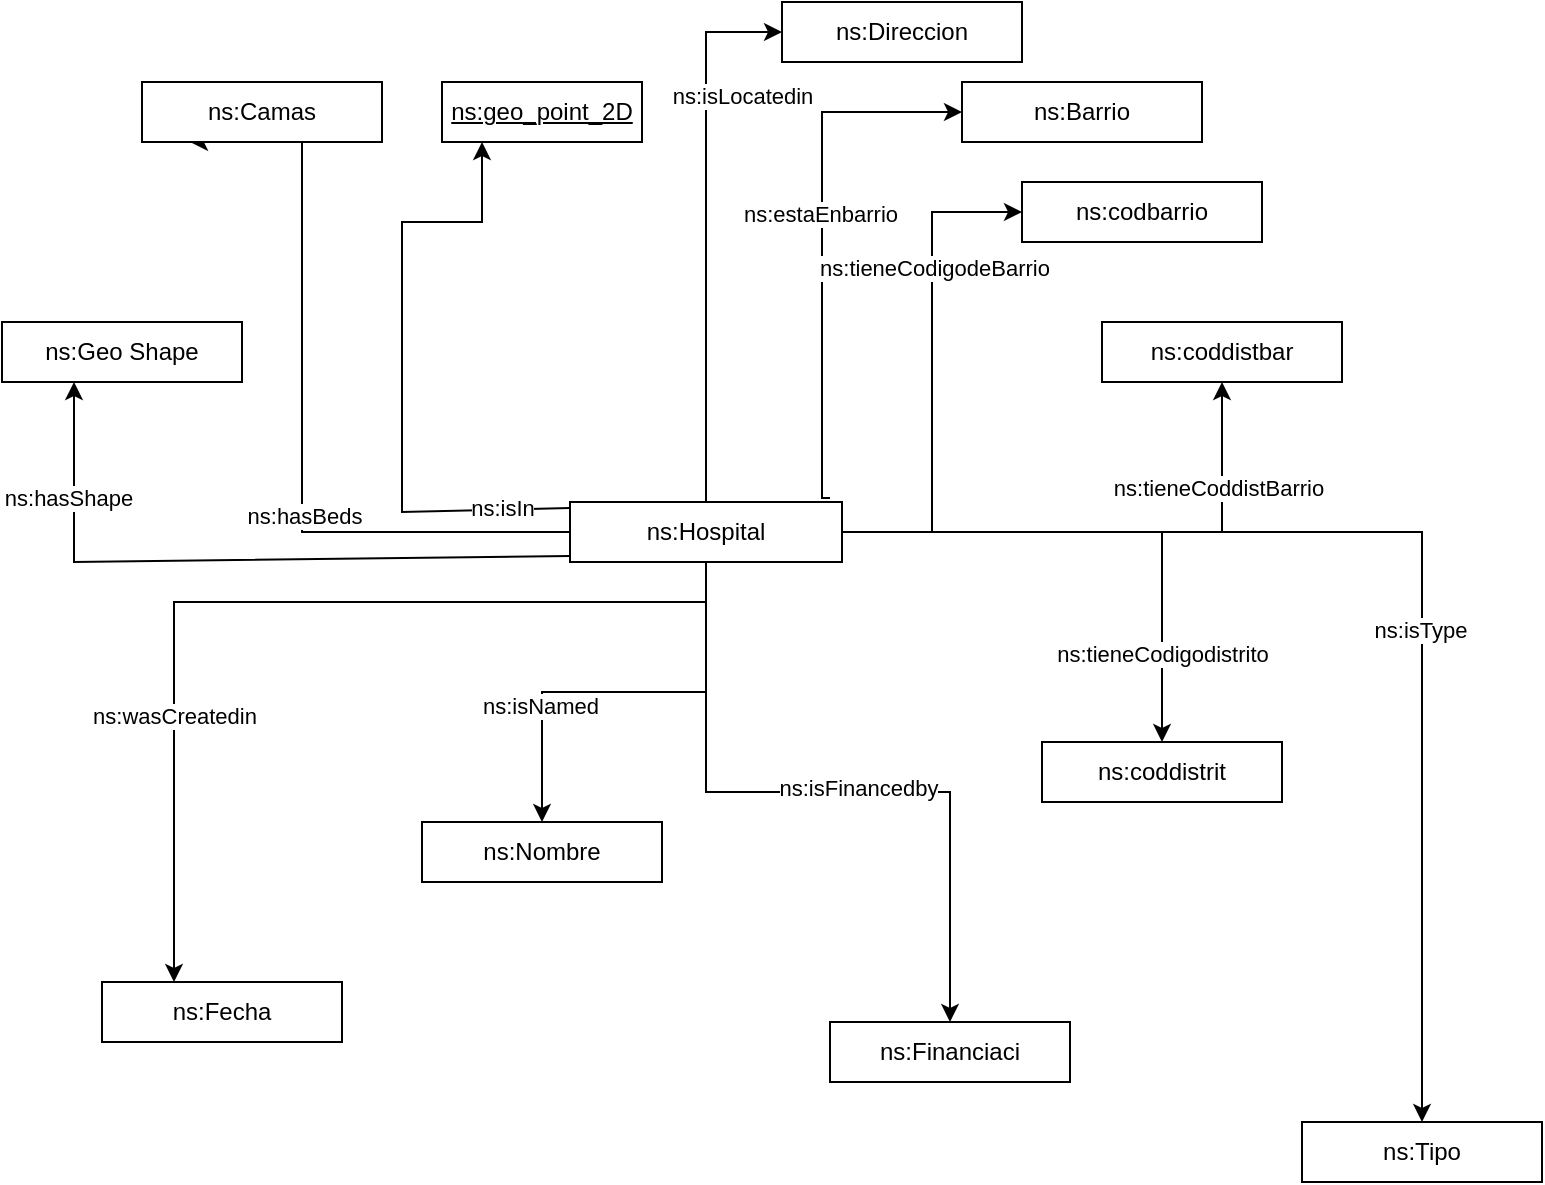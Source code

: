 <mxfile version="28.2.8">
  <diagram name="Página-1" id="LxHPrjsi4weZTPBW41_R">
    <mxGraphModel grid="1" page="1" gridSize="10" guides="1" tooltips="1" connect="1" arrows="1" fold="1" pageScale="1" pageWidth="827" pageHeight="1169" math="0" shadow="0">
      <root>
        <mxCell id="0" />
        <mxCell id="1" parent="0" />
        <mxCell id="1wvfOKXJ9gTziZtW2AEn-4" style="edgeStyle=orthogonalEdgeStyle;rounded=0;orthogonalLoop=1;jettySize=auto;html=1;entryX=0.2;entryY=1;entryDx=0;entryDy=0;" edge="1" parent="1" source="1wvfOKXJ9gTziZtW2AEn-2" target="1wvfOKXJ9gTziZtW2AEn-3">
          <mxGeometry relative="1" as="geometry">
            <Array as="points">
              <mxPoint x="200" y="295" />
              <mxPoint x="200" y="150" />
            </Array>
          </mxGeometry>
        </mxCell>
        <mxCell id="1wvfOKXJ9gTziZtW2AEn-5" value="ns:isIn" style="edgeLabel;html=1;align=center;verticalAlign=middle;resizable=0;points=[];" vertex="1" connectable="0" parent="1wvfOKXJ9gTziZtW2AEn-4">
          <mxGeometry x="-0.78" y="-1" relative="1" as="geometry">
            <mxPoint as="offset" />
          </mxGeometry>
        </mxCell>
        <mxCell id="1wvfOKXJ9gTziZtW2AEn-11" style="edgeStyle=orthogonalEdgeStyle;rounded=0;orthogonalLoop=1;jettySize=auto;html=1;" edge="1" parent="1" source="1wvfOKXJ9gTziZtW2AEn-2" target="1wvfOKXJ9gTziZtW2AEn-10">
          <mxGeometry relative="1" as="geometry" />
        </mxCell>
        <mxCell id="1wvfOKXJ9gTziZtW2AEn-12" value="ns:isFinancedby" style="edgeLabel;html=1;align=center;verticalAlign=middle;resizable=0;points=[];" vertex="1" connectable="0" parent="1wvfOKXJ9gTziZtW2AEn-11">
          <mxGeometry x="0.085" y="2" relative="1" as="geometry">
            <mxPoint as="offset" />
          </mxGeometry>
        </mxCell>
        <mxCell id="c-lRowIocn__MEwOGbcA-4" style="edgeStyle=orthogonalEdgeStyle;rounded=0;orthogonalLoop=1;jettySize=auto;html=1;" edge="1" parent="1" source="1wvfOKXJ9gTziZtW2AEn-2" target="c-lRowIocn__MEwOGbcA-5">
          <mxGeometry relative="1" as="geometry">
            <mxPoint x="260" y="340" as="targetPoint" />
          </mxGeometry>
        </mxCell>
        <mxCell id="c-lRowIocn__MEwOGbcA-6" value="ns:isNamed" style="edgeLabel;html=1;align=center;verticalAlign=middle;resizable=0;points=[];" connectable="0" vertex="1" parent="c-lRowIocn__MEwOGbcA-4">
          <mxGeometry x="0.446" y="-1" relative="1" as="geometry">
            <mxPoint as="offset" />
          </mxGeometry>
        </mxCell>
        <mxCell id="c-lRowIocn__MEwOGbcA-7" style="edgeStyle=orthogonalEdgeStyle;rounded=0;orthogonalLoop=1;jettySize=auto;html=1;entryX=0.5;entryY=0;entryDx=0;entryDy=0;" edge="1" parent="1" source="1wvfOKXJ9gTziZtW2AEn-2" target="c-lRowIocn__MEwOGbcA-1">
          <mxGeometry relative="1" as="geometry" />
        </mxCell>
        <mxCell id="c-lRowIocn__MEwOGbcA-8" value="ns:isType" style="edgeLabel;html=1;align=center;verticalAlign=middle;resizable=0;points=[];" connectable="0" vertex="1" parent="c-lRowIocn__MEwOGbcA-7">
          <mxGeometry x="0.158" y="-1" relative="1" as="geometry">
            <mxPoint as="offset" />
          </mxGeometry>
        </mxCell>
        <mxCell id="c-lRowIocn__MEwOGbcA-10" style="edgeStyle=orthogonalEdgeStyle;rounded=0;orthogonalLoop=1;jettySize=auto;html=1;entryX=0.2;entryY=1;entryDx=0;entryDy=0;" edge="1" parent="1" source="1wvfOKXJ9gTziZtW2AEn-2" target="c-lRowIocn__MEwOGbcA-9">
          <mxGeometry relative="1" as="geometry">
            <Array as="points">
              <mxPoint x="150" y="305" />
              <mxPoint x="150" y="110" />
            </Array>
          </mxGeometry>
        </mxCell>
        <mxCell id="c-lRowIocn__MEwOGbcA-11" value="ns:hasBeds" style="edgeLabel;html=1;align=center;verticalAlign=middle;resizable=0;points=[];" connectable="0" vertex="1" parent="c-lRowIocn__MEwOGbcA-10">
          <mxGeometry x="-0.261" y="-1" relative="1" as="geometry">
            <mxPoint as="offset" />
          </mxGeometry>
        </mxCell>
        <mxCell id="c-lRowIocn__MEwOGbcA-13" style="edgeStyle=orthogonalEdgeStyle;rounded=0;orthogonalLoop=1;jettySize=auto;html=1;entryX=0;entryY=0.5;entryDx=0;entryDy=0;" edge="1" parent="1" source="1wvfOKXJ9gTziZtW2AEn-2" target="c-lRowIocn__MEwOGbcA-12">
          <mxGeometry relative="1" as="geometry" />
        </mxCell>
        <mxCell id="c-lRowIocn__MEwOGbcA-14" value="ns:isLocatedin" style="edgeLabel;html=1;align=center;verticalAlign=middle;resizable=0;points=[];" connectable="0" vertex="1" parent="c-lRowIocn__MEwOGbcA-13">
          <mxGeometry x="0.489" relative="1" as="geometry">
            <mxPoint x="18" as="offset" />
          </mxGeometry>
        </mxCell>
        <mxCell id="c-lRowIocn__MEwOGbcA-16" style="edgeStyle=orthogonalEdgeStyle;rounded=0;orthogonalLoop=1;jettySize=auto;html=1;entryX=0.3;entryY=0;entryDx=0;entryDy=0;" edge="1" parent="1" source="1wvfOKXJ9gTziZtW2AEn-2" target="c-lRowIocn__MEwOGbcA-15">
          <mxGeometry relative="1" as="geometry">
            <Array as="points">
              <mxPoint x="352" y="340" />
              <mxPoint x="86" y="340" />
            </Array>
          </mxGeometry>
        </mxCell>
        <mxCell id="c-lRowIocn__MEwOGbcA-17" value="ns:wasCreatedin" style="edgeLabel;html=1;align=center;verticalAlign=middle;resizable=0;points=[];" connectable="0" vertex="1" parent="c-lRowIocn__MEwOGbcA-16">
          <mxGeometry x="0.44" relative="1" as="geometry">
            <mxPoint as="offset" />
          </mxGeometry>
        </mxCell>
        <mxCell id="c-lRowIocn__MEwOGbcA-21" style="edgeStyle=orthogonalEdgeStyle;rounded=0;orthogonalLoop=1;jettySize=auto;html=1;entryX=0;entryY=0.5;entryDx=0;entryDy=0;exitX=0.956;exitY=-0.067;exitDx=0;exitDy=0;exitPerimeter=0;" edge="1" parent="1" source="1wvfOKXJ9gTziZtW2AEn-2" target="c-lRowIocn__MEwOGbcA-19">
          <mxGeometry relative="1" as="geometry">
            <Array as="points">
              <mxPoint x="410" y="288" />
              <mxPoint x="410" y="95" />
            </Array>
          </mxGeometry>
        </mxCell>
        <mxCell id="c-lRowIocn__MEwOGbcA-22" value="ns:estaEnbarrio" style="edgeLabel;html=1;align=center;verticalAlign=middle;resizable=0;points=[];" connectable="0" vertex="1" parent="c-lRowIocn__MEwOGbcA-21">
          <mxGeometry x="0.094" y="1" relative="1" as="geometry">
            <mxPoint as="offset" />
          </mxGeometry>
        </mxCell>
        <mxCell id="c-lRowIocn__MEwOGbcA-23" style="edgeStyle=orthogonalEdgeStyle;rounded=0;orthogonalLoop=1;jettySize=auto;html=1;entryX=0;entryY=0.5;entryDx=0;entryDy=0;" edge="1" parent="1" source="1wvfOKXJ9gTziZtW2AEn-2" target="c-lRowIocn__MEwOGbcA-20">
          <mxGeometry relative="1" as="geometry" />
        </mxCell>
        <mxCell id="c-lRowIocn__MEwOGbcA-24" value="ns:tieneCodigodeBarrio" style="edgeLabel;html=1;align=center;verticalAlign=middle;resizable=0;points=[];" connectable="0" vertex="1" parent="c-lRowIocn__MEwOGbcA-23">
          <mxGeometry x="0.416" y="-1" relative="1" as="geometry">
            <mxPoint as="offset" />
          </mxGeometry>
        </mxCell>
        <mxCell id="c-lRowIocn__MEwOGbcA-27" style="edgeStyle=orthogonalEdgeStyle;rounded=0;orthogonalLoop=1;jettySize=auto;html=1;" edge="1" parent="1" source="1wvfOKXJ9gTziZtW2AEn-2" target="c-lRowIocn__MEwOGbcA-26">
          <mxGeometry relative="1" as="geometry" />
        </mxCell>
        <mxCell id="c-lRowIocn__MEwOGbcA-28" value="ns:tieneCoddistBarrio" style="edgeLabel;html=1;align=center;verticalAlign=middle;resizable=0;points=[];" connectable="0" vertex="1" parent="c-lRowIocn__MEwOGbcA-27">
          <mxGeometry x="0.6" y="2" relative="1" as="geometry">
            <mxPoint as="offset" />
          </mxGeometry>
        </mxCell>
        <mxCell id="c-lRowIocn__MEwOGbcA-30" style="edgeStyle=orthogonalEdgeStyle;rounded=0;orthogonalLoop=1;jettySize=auto;html=1;" edge="1" parent="1" source="1wvfOKXJ9gTziZtW2AEn-2" target="c-lRowIocn__MEwOGbcA-29">
          <mxGeometry relative="1" as="geometry" />
        </mxCell>
        <mxCell id="c-lRowIocn__MEwOGbcA-31" value="ns:tieneCodigodistrito" style="edgeLabel;html=1;align=center;verticalAlign=middle;resizable=0;points=[];" connectable="0" vertex="1" parent="c-lRowIocn__MEwOGbcA-30">
          <mxGeometry x="0.664" relative="1" as="geometry">
            <mxPoint as="offset" />
          </mxGeometry>
        </mxCell>
        <mxCell id="c-lRowIocn__MEwOGbcA-33" style="edgeStyle=orthogonalEdgeStyle;rounded=0;orthogonalLoop=1;jettySize=auto;html=1;entryX=0.3;entryY=1;entryDx=0;entryDy=0;" edge="1" parent="1" source="1wvfOKXJ9gTziZtW2AEn-2" target="1wvfOKXJ9gTziZtW2AEn-6">
          <mxGeometry relative="1" as="geometry">
            <Array as="points">
              <mxPoint x="36" y="320" />
            </Array>
          </mxGeometry>
        </mxCell>
        <mxCell id="c-lRowIocn__MEwOGbcA-34" value="ns:hasShape" style="edgeLabel;html=1;align=center;verticalAlign=middle;resizable=0;points=[];" connectable="0" vertex="1" parent="c-lRowIocn__MEwOGbcA-33">
          <mxGeometry x="0.657" y="3" relative="1" as="geometry">
            <mxPoint as="offset" />
          </mxGeometry>
        </mxCell>
        <mxCell id="1wvfOKXJ9gTziZtW2AEn-2" value="ns:Hospital" style="rounded=0;whiteSpace=wrap;html=1;snapToPoint=1;points=[[0.1,0],[0.2,0],[0.3,0],[0.4,0],[0.5,0],[0.6,0],[0.7,0],[0.8,0],[0.9,0],[0,0.1],[0,0.3],[0,0.5],[0,0.7],[0,0.9],[0.1,1],[0.2,1],[0.3,1],[0.4,1],[0.5,1],[0.6,1],[0.7,1],[0.8,1],[0.9,1],[1,0.1],[1,0.3],[1,0.5],[1,0.7],[1,0.9]];" vertex="1" parent="1">
          <mxGeometry x="284" y="290.0" width="136" height="30" as="geometry" />
        </mxCell>
        <mxCell id="1wvfOKXJ9gTziZtW2AEn-3" value="&lt;u&gt;ns:geo_point_2D&lt;/u&gt;" style="rounded=0;whiteSpace=wrap;html=1;snapToPoint=1;points=[[0.1,0],[0.2,0],[0.3,0],[0.4,0],[0.5,0],[0.6,0],[0.7,0],[0.8,0],[0.9,0],[0,0.1],[0,0.3],[0,0.5],[0,0.7],[0,0.9],[0.1,1],[0.2,1],[0.3,1],[0.4,1],[0.5,1],[0.6,1],[0.7,1],[0.8,1],[0.9,1],[1,0.1],[1,0.3],[1,0.5],[1,0.7],[1,0.9]];" vertex="1" parent="1">
          <mxGeometry x="220" y="80" width="100" height="30" as="geometry" />
        </mxCell>
        <mxCell id="1wvfOKXJ9gTziZtW2AEn-6" value="ns:Geo Shape" style="rounded=0;whiteSpace=wrap;html=1;snapToPoint=1;points=[[0.1,0],[0.2,0],[0.3,0],[0.4,0],[0.5,0],[0.6,0],[0.7,0],[0.8,0],[0.9,0],[0,0.1],[0,0.3],[0,0.5],[0,0.7],[0,0.9],[0.1,1],[0.2,1],[0.3,1],[0.4,1],[0.5,1],[0.6,1],[0.7,1],[0.8,1],[0.9,1],[1,0.1],[1,0.3],[1,0.5],[1,0.7],[1,0.9]];" vertex="1" parent="1">
          <mxGeometry y="200.0" width="120" height="30" as="geometry" />
        </mxCell>
        <mxCell id="1wvfOKXJ9gTziZtW2AEn-10" value="ns:Financiaci" style="rounded=0;whiteSpace=wrap;html=1;snapToPoint=1;points=[[0.1,0],[0.2,0],[0.3,0],[0.4,0],[0.5,0],[0.6,0],[0.7,0],[0.8,0],[0.9,0],[0,0.1],[0,0.3],[0,0.5],[0,0.7],[0,0.9],[0.1,1],[0.2,1],[0.3,1],[0.4,1],[0.5,1],[0.6,1],[0.7,1],[0.8,1],[0.9,1],[1,0.1],[1,0.3],[1,0.5],[1,0.7],[1,0.9]];" vertex="1" parent="1">
          <mxGeometry x="414" y="550.0" width="120" height="30" as="geometry" />
        </mxCell>
        <mxCell id="c-lRowIocn__MEwOGbcA-1" value="ns:Tipo" style="rounded=0;whiteSpace=wrap;html=1;snapToPoint=1;points=[[0.1,0],[0.2,0],[0.3,0],[0.4,0],[0.5,0],[0.6,0],[0.7,0],[0.8,0],[0.9,0],[0,0.1],[0,0.3],[0,0.5],[0,0.7],[0,0.9],[0.1,1],[0.2,1],[0.3,1],[0.4,1],[0.5,1],[0.6,1],[0.7,1],[0.8,1],[0.9,1],[1,0.1],[1,0.3],[1,0.5],[1,0.7],[1,0.9]];" vertex="1" parent="1">
          <mxGeometry x="650" y="600.0" width="120" height="30" as="geometry" />
        </mxCell>
        <mxCell id="c-lRowIocn__MEwOGbcA-5" value="ns:Nombre" style="rounded=0;whiteSpace=wrap;html=1;snapToPoint=1;points=[[0.1,0],[0.2,0],[0.3,0],[0.4,0],[0.5,0],[0.6,0],[0.7,0],[0.8,0],[0.9,0],[0,0.1],[0,0.3],[0,0.5],[0,0.7],[0,0.9],[0.1,1],[0.2,1],[0.3,1],[0.4,1],[0.5,1],[0.6,1],[0.7,1],[0.8,1],[0.9,1],[1,0.1],[1,0.3],[1,0.5],[1,0.7],[1,0.9]];" vertex="1" parent="1">
          <mxGeometry x="210" y="450" width="120" height="30" as="geometry" />
        </mxCell>
        <mxCell id="c-lRowIocn__MEwOGbcA-9" value="ns:Camas" style="rounded=0;whiteSpace=wrap;html=1;snapToPoint=1;points=[[0.1,0],[0.2,0],[0.3,0],[0.4,0],[0.5,0],[0.6,0],[0.7,0],[0.8,0],[0.9,0],[0,0.1],[0,0.3],[0,0.5],[0,0.7],[0,0.9],[0.1,1],[0.2,1],[0.3,1],[0.4,1],[0.5,1],[0.6,1],[0.7,1],[0.8,1],[0.9,1],[1,0.1],[1,0.3],[1,0.5],[1,0.7],[1,0.9]];" vertex="1" parent="1">
          <mxGeometry x="70" y="80.0" width="120" height="30" as="geometry" />
        </mxCell>
        <mxCell id="c-lRowIocn__MEwOGbcA-12" value="ns:Direccion" style="rounded=0;whiteSpace=wrap;html=1;snapToPoint=1;points=[[0.1,0],[0.2,0],[0.3,0],[0.4,0],[0.5,0],[0.6,0],[0.7,0],[0.8,0],[0.9,0],[0,0.1],[0,0.3],[0,0.5],[0,0.7],[0,0.9],[0.1,1],[0.2,1],[0.3,1],[0.4,1],[0.5,1],[0.6,1],[0.7,1],[0.8,1],[0.9,1],[1,0.1],[1,0.3],[1,0.5],[1,0.7],[1,0.9]];" vertex="1" parent="1">
          <mxGeometry x="390" y="40.0" width="120" height="30" as="geometry" />
        </mxCell>
        <mxCell id="c-lRowIocn__MEwOGbcA-15" value="ns:Fecha" style="rounded=0;whiteSpace=wrap;html=1;snapToPoint=1;points=[[0.1,0],[0.2,0],[0.3,0],[0.4,0],[0.5,0],[0.6,0],[0.7,0],[0.8,0],[0.9,0],[0,0.1],[0,0.3],[0,0.5],[0,0.7],[0,0.9],[0.1,1],[0.2,1],[0.3,1],[0.4,1],[0.5,1],[0.6,1],[0.7,1],[0.8,1],[0.9,1],[1,0.1],[1,0.3],[1,0.5],[1,0.7],[1,0.9]];" vertex="1" parent="1">
          <mxGeometry x="50" y="530.0" width="120" height="30" as="geometry" />
        </mxCell>
        <mxCell id="c-lRowIocn__MEwOGbcA-19" value="ns:Barrio" style="rounded=0;whiteSpace=wrap;html=1;snapToPoint=1;points=[[0.1,0],[0.2,0],[0.3,0],[0.4,0],[0.5,0],[0.6,0],[0.7,0],[0.8,0],[0.9,0],[0,0.1],[0,0.3],[0,0.5],[0,0.7],[0,0.9],[0.1,1],[0.2,1],[0.3,1],[0.4,1],[0.5,1],[0.6,1],[0.7,1],[0.8,1],[0.9,1],[1,0.1],[1,0.3],[1,0.5],[1,0.7],[1,0.9]];" vertex="1" parent="1">
          <mxGeometry x="480" y="80.0" width="120" height="30" as="geometry" />
        </mxCell>
        <mxCell id="c-lRowIocn__MEwOGbcA-20" value="ns:codbarrio" style="rounded=0;whiteSpace=wrap;html=1;snapToPoint=1;points=[[0.1,0],[0.2,0],[0.3,0],[0.4,0],[0.5,0],[0.6,0],[0.7,0],[0.8,0],[0.9,0],[0,0.1],[0,0.3],[0,0.5],[0,0.7],[0,0.9],[0.1,1],[0.2,1],[0.3,1],[0.4,1],[0.5,1],[0.6,1],[0.7,1],[0.8,1],[0.9,1],[1,0.1],[1,0.3],[1,0.5],[1,0.7],[1,0.9]];" vertex="1" parent="1">
          <mxGeometry x="510" y="130.0" width="120" height="30" as="geometry" />
        </mxCell>
        <mxCell id="c-lRowIocn__MEwOGbcA-26" value="ns:coddistbar" style="rounded=0;whiteSpace=wrap;html=1;snapToPoint=1;points=[[0.1,0],[0.2,0],[0.3,0],[0.4,0],[0.5,0],[0.6,0],[0.7,0],[0.8,0],[0.9,0],[0,0.1],[0,0.3],[0,0.5],[0,0.7],[0,0.9],[0.1,1],[0.2,1],[0.3,1],[0.4,1],[0.5,1],[0.6,1],[0.7,1],[0.8,1],[0.9,1],[1,0.1],[1,0.3],[1,0.5],[1,0.7],[1,0.9]];" vertex="1" parent="1">
          <mxGeometry x="550" y="200.0" width="120" height="30" as="geometry" />
        </mxCell>
        <mxCell id="c-lRowIocn__MEwOGbcA-29" value="ns:coddistrit" style="rounded=0;whiteSpace=wrap;html=1;snapToPoint=1;points=[[0.1,0],[0.2,0],[0.3,0],[0.4,0],[0.5,0],[0.6,0],[0.7,0],[0.8,0],[0.9,0],[0,0.1],[0,0.3],[0,0.5],[0,0.7],[0,0.9],[0.1,1],[0.2,1],[0.3,1],[0.4,1],[0.5,1],[0.6,1],[0.7,1],[0.8,1],[0.9,1],[1,0.1],[1,0.3],[1,0.5],[1,0.7],[1,0.9]];" vertex="1" parent="1">
          <mxGeometry x="520" y="410.0" width="120" height="30" as="geometry" />
        </mxCell>
      </root>
    </mxGraphModel>
  </diagram>
</mxfile>
